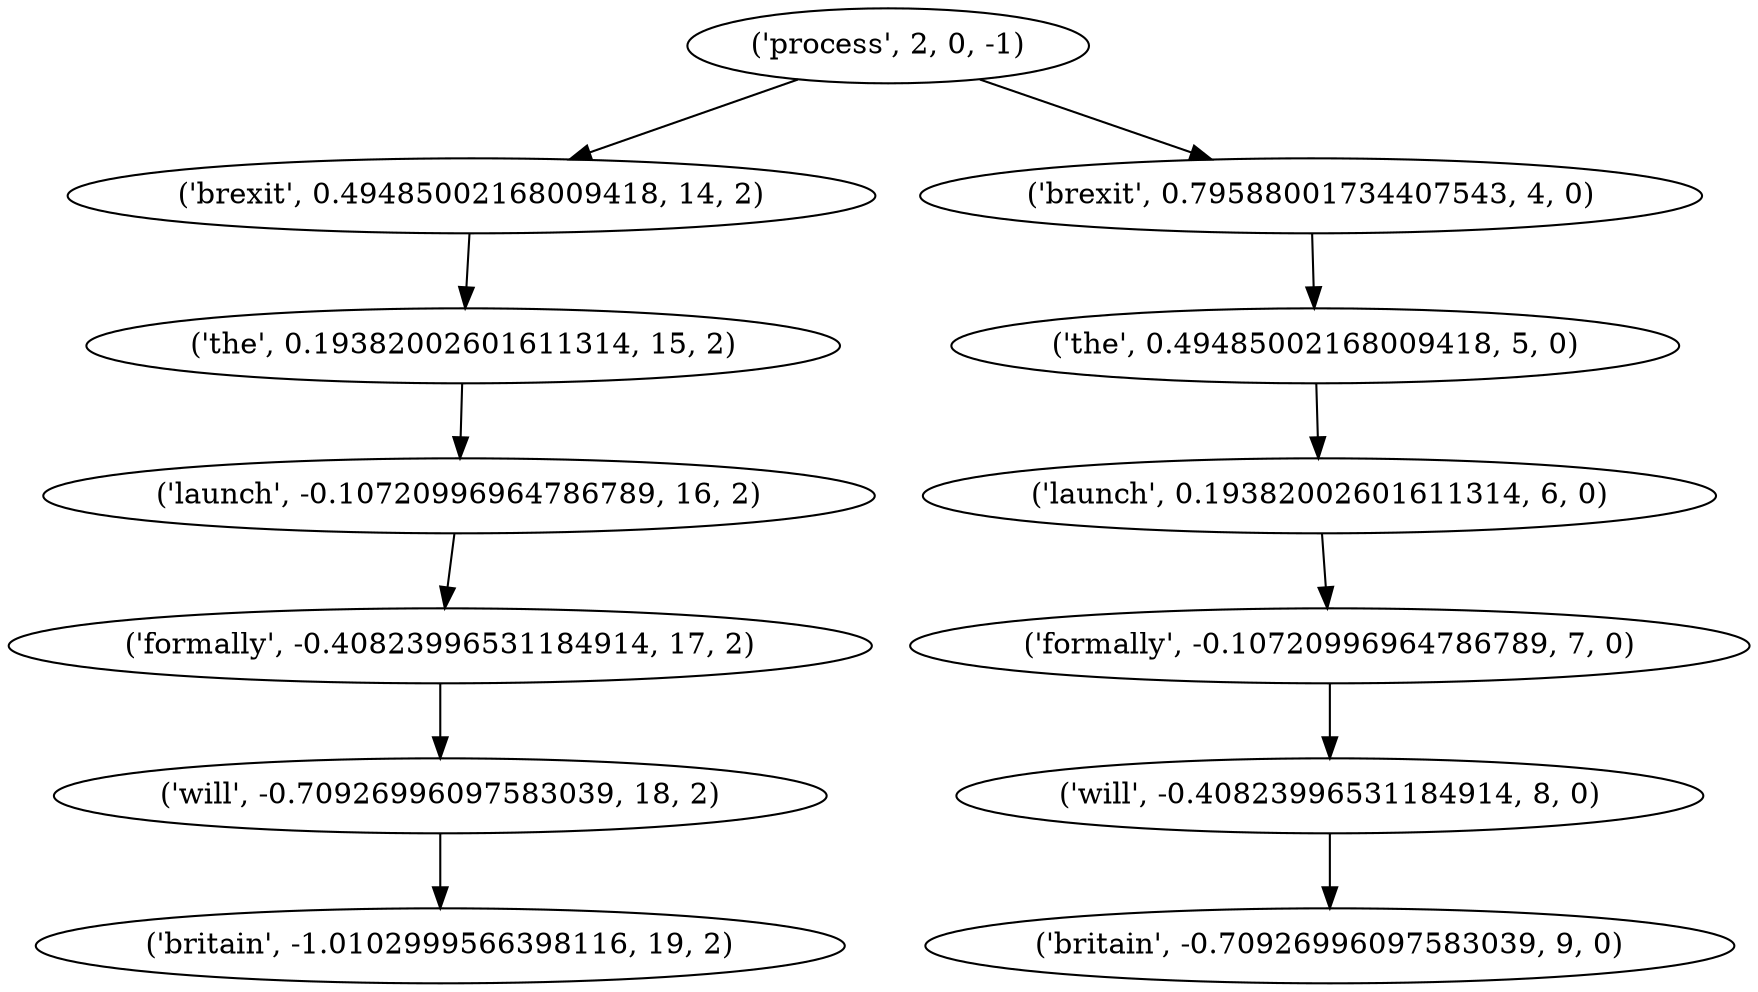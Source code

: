 strict digraph "" {
"('the', 0.19382002601611314, 15, 2)";
"('brexit', 0.49485002168009418, 14, 2)";
"('launch', -0.10720996964786789, 16, 2)";
"('britain', -1.0102999566398116, 19, 2)";
"('launch', 0.19382002601611314, 6, 0)";
"('britain', -0.70926996097583039, 9, 0)";
"('will', -0.40823996531184914, 8, 0)";
"('brexit', 0.79588001734407543, 4, 0)";
"('the', 0.49485002168009418, 5, 0)";
"('formally', -0.40823996531184914, 17, 2)";
"('formally', -0.10720996964786789, 7, 0)";
"('will', -0.70926996097583039, 18, 2)";
"('process', 2, 0, -1)";
"('the', 0.19382002601611314, 15, 2)" -> "('launch', -0.10720996964786789, 16, 2)";
"('brexit', 0.49485002168009418, 14, 2)" -> "('the', 0.19382002601611314, 15, 2)";
"('launch', -0.10720996964786789, 16, 2)" -> "('formally', -0.40823996531184914, 17, 2)";
"('launch', 0.19382002601611314, 6, 0)" -> "('formally', -0.10720996964786789, 7, 0)";
"('will', -0.40823996531184914, 8, 0)" -> "('britain', -0.70926996097583039, 9, 0)";
"('brexit', 0.79588001734407543, 4, 0)" -> "('the', 0.49485002168009418, 5, 0)";
"('the', 0.49485002168009418, 5, 0)" -> "('launch', 0.19382002601611314, 6, 0)";
"('formally', -0.40823996531184914, 17, 2)" -> "('will', -0.70926996097583039, 18, 2)";
"('formally', -0.10720996964786789, 7, 0)" -> "('will', -0.40823996531184914, 8, 0)";
"('will', -0.70926996097583039, 18, 2)" -> "('britain', -1.0102999566398116, 19, 2)";
"('process', 2, 0, -1)" -> "('brexit', 0.79588001734407543, 4, 0)";
"('process', 2, 0, -1)" -> "('brexit', 0.49485002168009418, 14, 2)";
}
